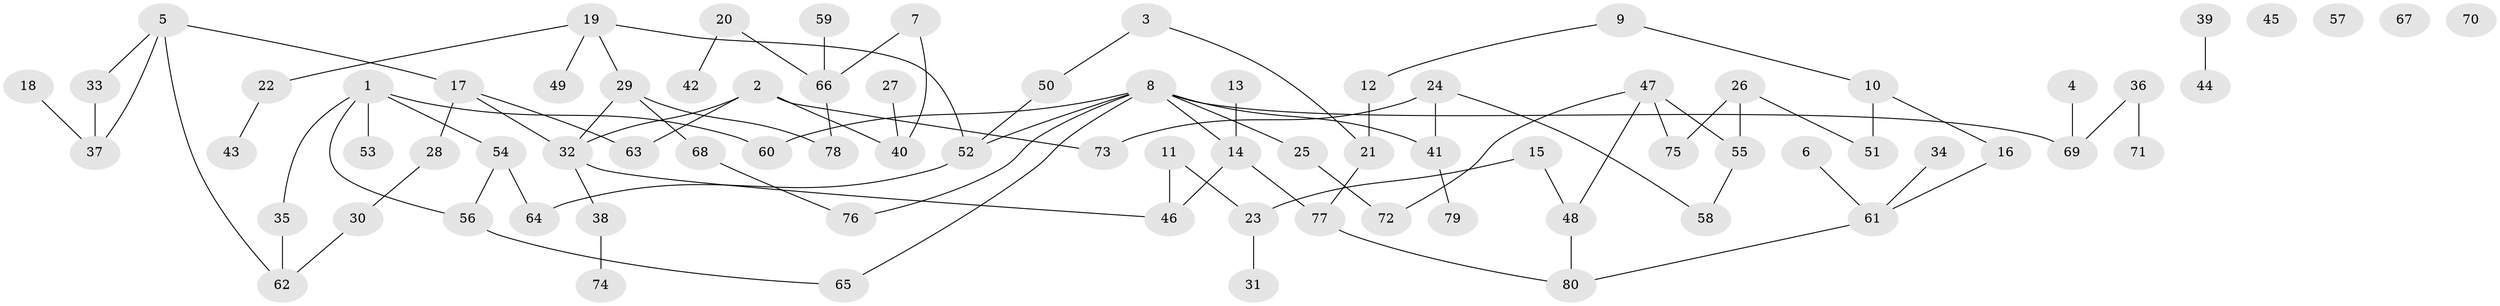 // Generated by graph-tools (version 1.1) at 2025/40/03/09/25 04:40:15]
// undirected, 80 vertices, 92 edges
graph export_dot {
graph [start="1"]
  node [color=gray90,style=filled];
  1;
  2;
  3;
  4;
  5;
  6;
  7;
  8;
  9;
  10;
  11;
  12;
  13;
  14;
  15;
  16;
  17;
  18;
  19;
  20;
  21;
  22;
  23;
  24;
  25;
  26;
  27;
  28;
  29;
  30;
  31;
  32;
  33;
  34;
  35;
  36;
  37;
  38;
  39;
  40;
  41;
  42;
  43;
  44;
  45;
  46;
  47;
  48;
  49;
  50;
  51;
  52;
  53;
  54;
  55;
  56;
  57;
  58;
  59;
  60;
  61;
  62;
  63;
  64;
  65;
  66;
  67;
  68;
  69;
  70;
  71;
  72;
  73;
  74;
  75;
  76;
  77;
  78;
  79;
  80;
  1 -- 35;
  1 -- 53;
  1 -- 54;
  1 -- 56;
  1 -- 60;
  2 -- 32;
  2 -- 40;
  2 -- 63;
  2 -- 73;
  3 -- 21;
  3 -- 50;
  4 -- 69;
  5 -- 17;
  5 -- 33;
  5 -- 37;
  5 -- 62;
  6 -- 61;
  7 -- 40;
  7 -- 66;
  8 -- 14;
  8 -- 25;
  8 -- 41;
  8 -- 52;
  8 -- 60;
  8 -- 65;
  8 -- 69;
  8 -- 76;
  9 -- 10;
  9 -- 12;
  10 -- 16;
  10 -- 51;
  11 -- 23;
  11 -- 46;
  12 -- 21;
  13 -- 14;
  14 -- 46;
  14 -- 77;
  15 -- 23;
  15 -- 48;
  16 -- 61;
  17 -- 28;
  17 -- 32;
  17 -- 63;
  18 -- 37;
  19 -- 22;
  19 -- 29;
  19 -- 49;
  19 -- 52;
  20 -- 42;
  20 -- 66;
  21 -- 77;
  22 -- 43;
  23 -- 31;
  24 -- 41;
  24 -- 58;
  24 -- 73;
  25 -- 72;
  26 -- 51;
  26 -- 55;
  26 -- 75;
  27 -- 40;
  28 -- 30;
  29 -- 32;
  29 -- 68;
  29 -- 78;
  30 -- 62;
  32 -- 38;
  32 -- 46;
  33 -- 37;
  34 -- 61;
  35 -- 62;
  36 -- 69;
  36 -- 71;
  38 -- 74;
  39 -- 44;
  41 -- 79;
  47 -- 48;
  47 -- 55;
  47 -- 72;
  47 -- 75;
  48 -- 80;
  50 -- 52;
  52 -- 64;
  54 -- 56;
  54 -- 64;
  55 -- 58;
  56 -- 65;
  59 -- 66;
  61 -- 80;
  66 -- 78;
  68 -- 76;
  77 -- 80;
}
